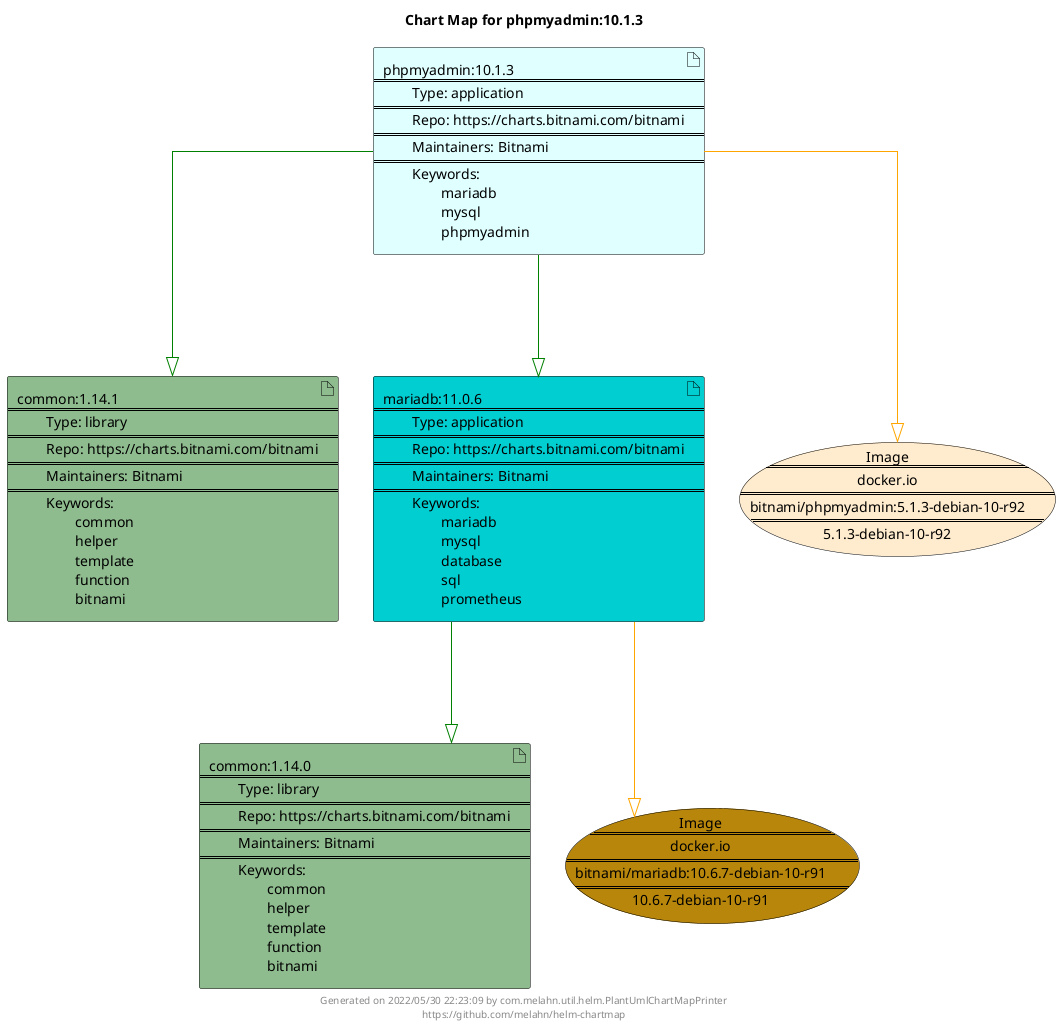 @startuml
skinparam linetype ortho
skinparam backgroundColor white
skinparam usecaseBorderColor black
skinparam usecaseArrowColor LightSlateGray
skinparam artifactBorderColor black
skinparam artifactArrowColor LightSlateGray

title Chart Map for phpmyadmin:10.1.3

'There are 4 referenced Helm Charts
artifact "common:1.14.0\n====\n\tType: library\n====\n\tRepo: https://charts.bitnami.com/bitnami\n====\n\tMaintainers: Bitnami\n====\n\tKeywords: \n\t\tcommon\n\t\thelper\n\t\ttemplate\n\t\tfunction\n\t\tbitnami" as common_1_14_0 #DarkSeaGreen
artifact "common:1.14.1\n====\n\tType: library\n====\n\tRepo: https://charts.bitnami.com/bitnami\n====\n\tMaintainers: Bitnami\n====\n\tKeywords: \n\t\tcommon\n\t\thelper\n\t\ttemplate\n\t\tfunction\n\t\tbitnami" as common_1_14_1 #DarkSeaGreen
artifact "mariadb:11.0.6\n====\n\tType: application\n====\n\tRepo: https://charts.bitnami.com/bitnami\n====\n\tMaintainers: Bitnami\n====\n\tKeywords: \n\t\tmariadb\n\t\tmysql\n\t\tdatabase\n\t\tsql\n\t\tprometheus" as mariadb_11_0_6 #DarkTurquoise
artifact "phpmyadmin:10.1.3\n====\n\tType: application\n====\n\tRepo: https://charts.bitnami.com/bitnami\n====\n\tMaintainers: Bitnami\n====\n\tKeywords: \n\t\tmariadb\n\t\tmysql\n\t\tphpmyadmin" as phpmyadmin_10_1_3 #LightCyan

'There are 2 referenced Docker Images
usecase "Image\n====\ndocker.io\n====\nbitnami/phpmyadmin:5.1.3-debian-10-r92\n====\n5.1.3-debian-10-r92" as docker_io_bitnami_phpmyadmin_5_1_3_debian_10_r92 #BlanchedAlmond
usecase "Image\n====\ndocker.io\n====\nbitnami/mariadb:10.6.7-debian-10-r91\n====\n10.6.7-debian-10-r91" as docker_io_bitnami_mariadb_10_6_7_debian_10_r91 #DarkGoldenRod

'Chart Dependencies
phpmyadmin_10_1_3--[#green]-|>mariadb_11_0_6
mariadb_11_0_6--[#green]-|>common_1_14_0
phpmyadmin_10_1_3--[#green]-|>common_1_14_1
mariadb_11_0_6--[#orange]-|>docker_io_bitnami_mariadb_10_6_7_debian_10_r91
phpmyadmin_10_1_3--[#orange]-|>docker_io_bitnami_phpmyadmin_5_1_3_debian_10_r92

center footer Generated on 2022/05/30 22:23:09 by com.melahn.util.helm.PlantUmlChartMapPrinter\nhttps://github.com/melahn/helm-chartmap
@enduml

